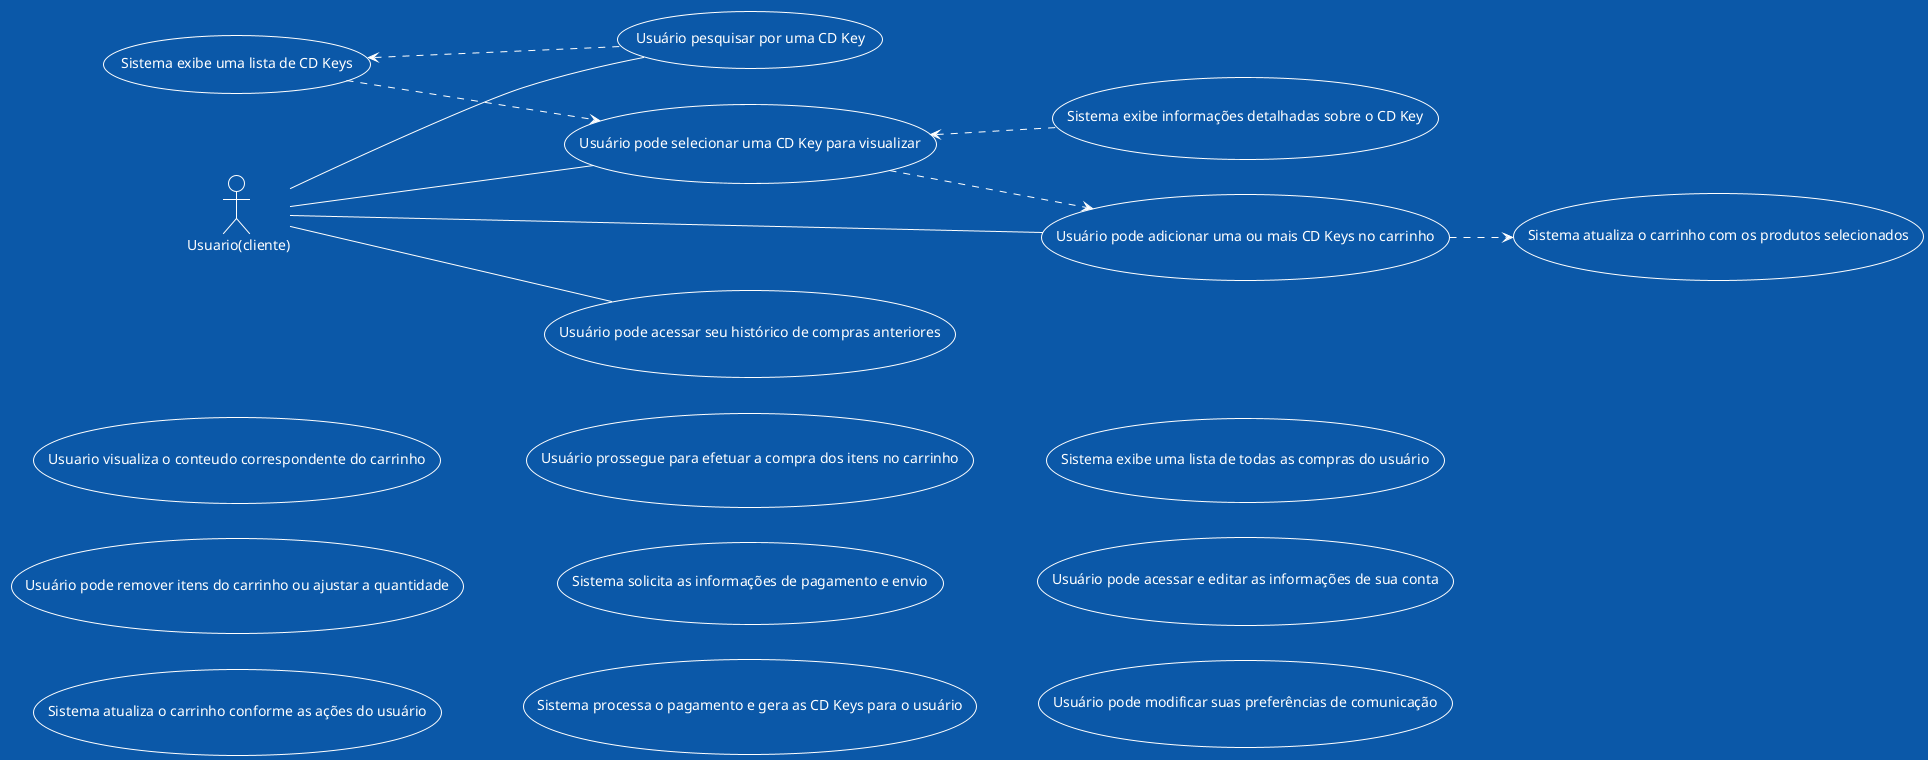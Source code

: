 @startuml

    left to right direction
    !theme amiga

    : Usuario(cliente): as C1

    (Usuário pesquisar por uma CD Key) as CU001
    (Sistema exibe uma lista de CD Keys) as CU002
    (Usuário pode selecionar uma CD Key para visualizar) as CU003
    (Sistema exibe informações detalhadas sobre o CD Key) as CU004
    (Usuário pode adicionar uma ou mais CD Keys no carrinho) as CU005
    (Sistema atualiza o carrinho com os produtos selecionados) as CU006
    (Usuario visualiza o conteudo correspondente do carrinho) as CU007
    (Usuário pode remover itens do carrinho ou ajustar a quantidade) as CU008
    (Sistema atualiza o carrinho conforme as ações do usuário) as CU009
    (Usuário prossegue para efetuar a compra dos itens no carrinho) as CU010
    (Sistema solicita as informações de pagamento e envio) as CU011
    (Sistema processa o pagamento e gera as CD Keys para o usuário) as CU012
    (Usuário pode acessar seu histórico de compras anteriores) as CU013
    (Sistema exibe uma lista de todas as compras do usuário) as CU014
    (Usuário pode acessar e editar as informações de sua conta) as CU015
    (Usuário pode modificar suas preferências de comunicação) as CU016

    C1 -- CU013
    C1 -- CU001
    C1 -- CU003
    C1 -- CU005

    
    CU002 <.. CU001
    CU002 ..> CU003
    CU003 <.. CU004
    CU003 ..> CU005
    CU005 ..> CU006


@enduml